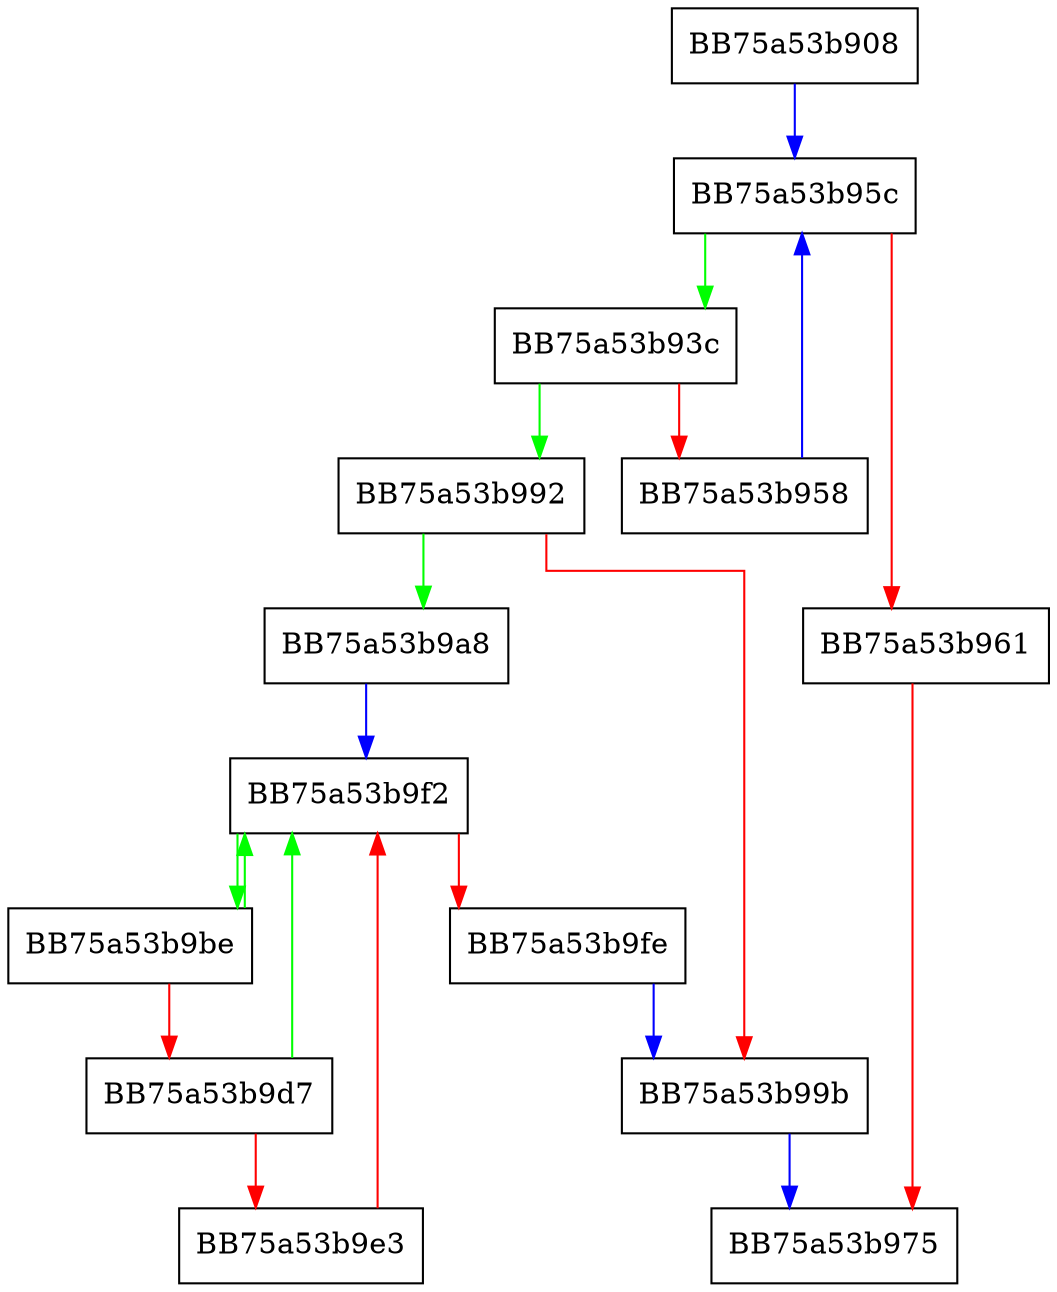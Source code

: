 digraph _Do_if {
  node [shape="box"];
  graph [splines=ortho];
  BB75a53b908 -> BB75a53b95c [color="blue"];
  BB75a53b93c -> BB75a53b992 [color="green"];
  BB75a53b93c -> BB75a53b958 [color="red"];
  BB75a53b958 -> BB75a53b95c [color="blue"];
  BB75a53b95c -> BB75a53b93c [color="green"];
  BB75a53b95c -> BB75a53b961 [color="red"];
  BB75a53b961 -> BB75a53b975 [color="red"];
  BB75a53b992 -> BB75a53b9a8 [color="green"];
  BB75a53b992 -> BB75a53b99b [color="red"];
  BB75a53b99b -> BB75a53b975 [color="blue"];
  BB75a53b9a8 -> BB75a53b9f2 [color="blue"];
  BB75a53b9be -> BB75a53b9f2 [color="green"];
  BB75a53b9be -> BB75a53b9d7 [color="red"];
  BB75a53b9d7 -> BB75a53b9f2 [color="green"];
  BB75a53b9d7 -> BB75a53b9e3 [color="red"];
  BB75a53b9e3 -> BB75a53b9f2 [color="red"];
  BB75a53b9f2 -> BB75a53b9be [color="green"];
  BB75a53b9f2 -> BB75a53b9fe [color="red"];
  BB75a53b9fe -> BB75a53b99b [color="blue"];
}
